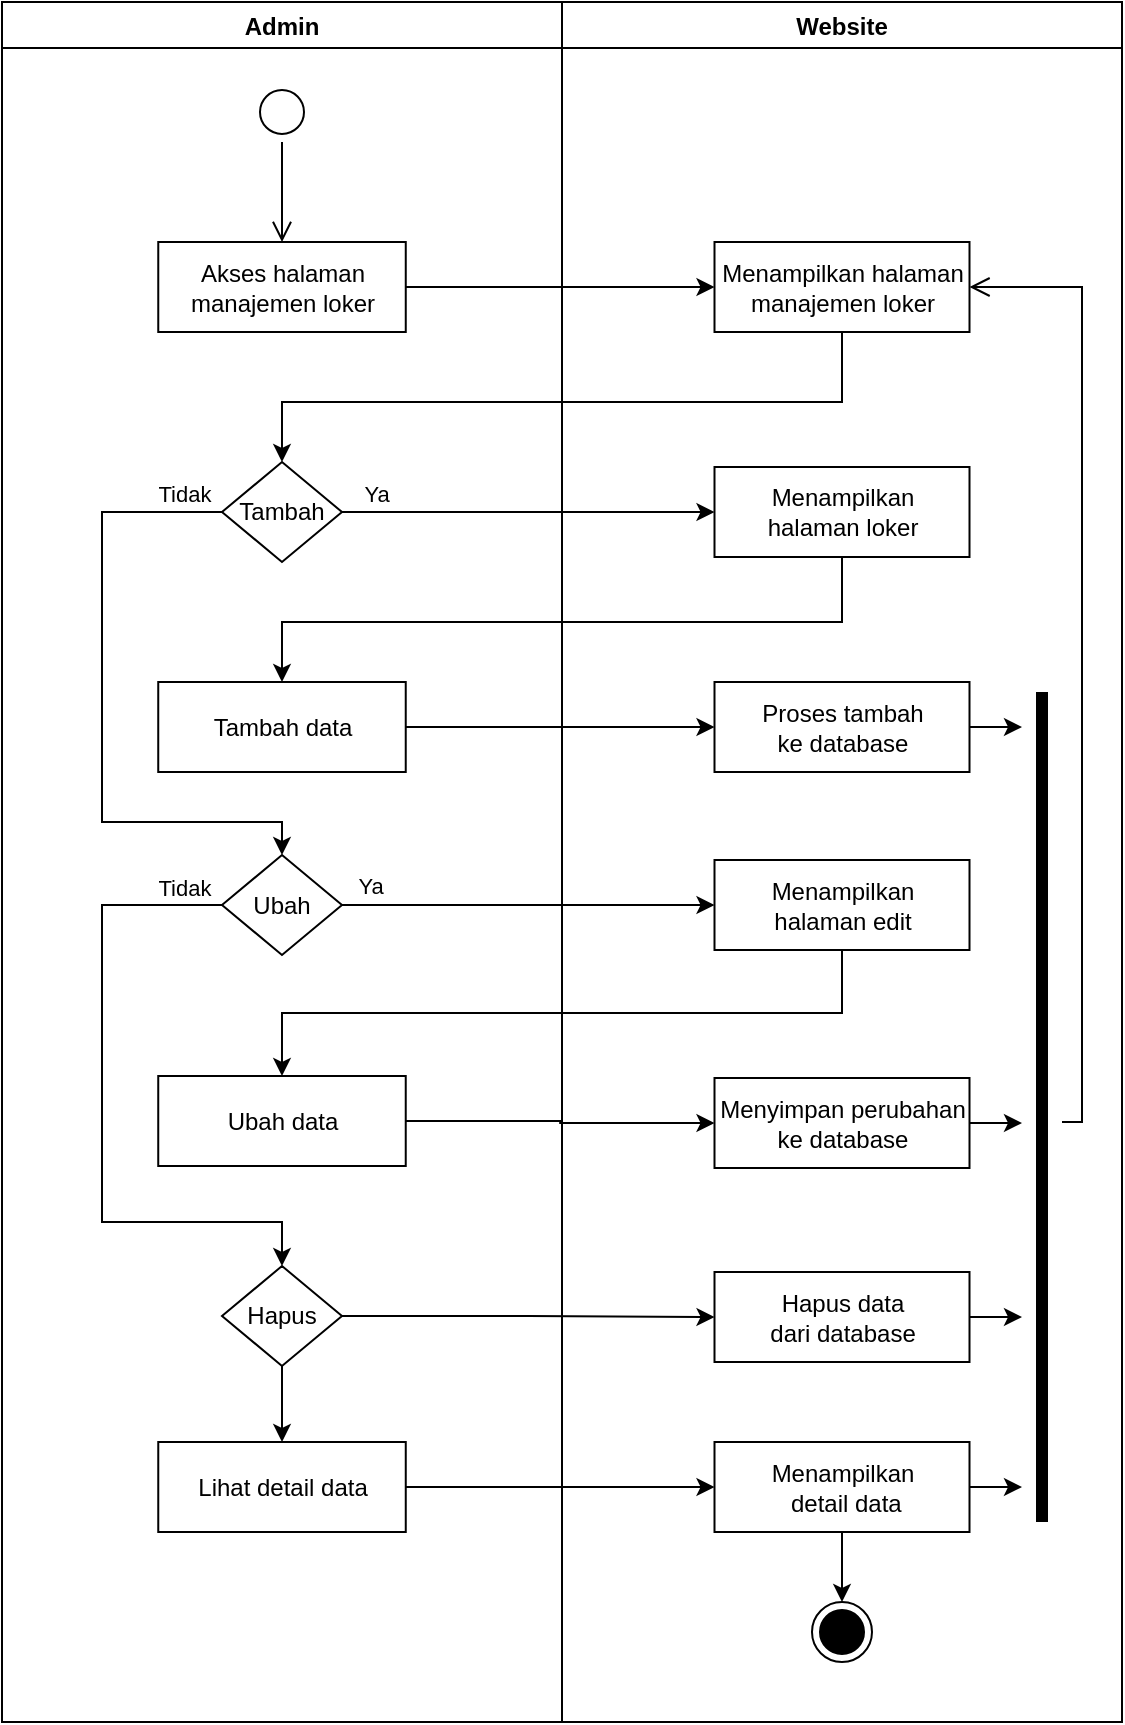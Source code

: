 <mxfile version="20.0.4" type="google"><diagram id="TvVzZO9KWLSqiDoNr_Xy" name="Page-1"><mxGraphModel grid="1" page="1" gridSize="10" guides="1" tooltips="1" connect="1" arrows="1" fold="1" pageScale="1" pageWidth="850" pageHeight="1100" math="0" shadow="0"><root><mxCell id="0"/><mxCell id="1" parent="0"/><mxCell id="JXn32dGrCyCCLClL2ybt-1" value="Website" style="swimlane;fillColor=none;" vertex="1" parent="1"><mxGeometry x="440" y="121" width="280" height="860" as="geometry"/></mxCell><mxCell id="JXn32dGrCyCCLClL2ybt-2" value="Menampilkan halaman&lt;br&gt;manajemen loker" style="html=1;strokeColor=#000000;fillColor=default;" vertex="1" parent="JXn32dGrCyCCLClL2ybt-1"><mxGeometry x="76.25" y="120" width="127.5" height="45" as="geometry"/></mxCell><mxCell id="JXn32dGrCyCCLClL2ybt-3" value="" style="ellipse;html=1;shape=endState;fillColor=#000000;strokeColor=#000000;" vertex="1" parent="JXn32dGrCyCCLClL2ybt-1"><mxGeometry x="125" y="800" width="30" height="30" as="geometry"/></mxCell><mxCell id="JXn32dGrCyCCLClL2ybt-4" value="Menampilkan &lt;br&gt;halaman loker" style="html=1;strokeColor=#000000;fillColor=default;" vertex="1" parent="JXn32dGrCyCCLClL2ybt-1"><mxGeometry x="76.25" y="232.5" width="127.5" height="45" as="geometry"/></mxCell><mxCell id="JXn32dGrCyCCLClL2ybt-5" value="Proses tambah&lt;br&gt;ke database" style="html=1;strokeColor=#000000;fillColor=default;" vertex="1" parent="JXn32dGrCyCCLClL2ybt-1"><mxGeometry x="76.25" y="340" width="127.5" height="45" as="geometry"/></mxCell><mxCell id="JXn32dGrCyCCLClL2ybt-6" value="Menampilkan &lt;br&gt;halaman edit" style="html=1;strokeColor=#000000;fillColor=default;" vertex="1" parent="JXn32dGrCyCCLClL2ybt-1"><mxGeometry x="76.25" y="429" width="127.5" height="45" as="geometry"/></mxCell><mxCell id="JXn32dGrCyCCLClL2ybt-7" value="Menyimpan perubahan&lt;br&gt;ke database" style="html=1;strokeColor=#000000;fillColor=default;" vertex="1" parent="JXn32dGrCyCCLClL2ybt-1"><mxGeometry x="76.25" y="538" width="127.5" height="45" as="geometry"/></mxCell><mxCell id="JXn32dGrCyCCLClL2ybt-8" value="Hapus data&lt;br&gt;dari database" style="html=1;strokeColor=#000000;fillColor=default;" vertex="1" parent="JXn32dGrCyCCLClL2ybt-1"><mxGeometry x="76.25" y="635" width="127.5" height="45" as="geometry"/></mxCell><mxCell id="JXn32dGrCyCCLClL2ybt-9" style="edgeStyle=orthogonalEdgeStyle;rounded=0;orthogonalLoop=1;jettySize=auto;html=1;exitX=0.5;exitY=1;exitDx=0;exitDy=0;entryX=0.5;entryY=0;entryDx=0;entryDy=0;" edge="1" parent="JXn32dGrCyCCLClL2ybt-1" source="JXn32dGrCyCCLClL2ybt-10" target="JXn32dGrCyCCLClL2ybt-3"><mxGeometry relative="1" as="geometry"/></mxCell><mxCell id="JXn32dGrCyCCLClL2ybt-10" value="Menampilkan &lt;br&gt;&amp;nbsp;detail data" style="html=1;strokeColor=#000000;fillColor=default;" vertex="1" parent="JXn32dGrCyCCLClL2ybt-1"><mxGeometry x="76.25" y="720" width="127.5" height="45" as="geometry"/></mxCell><mxCell id="JXn32dGrCyCCLClL2ybt-11" value="" style="shape=line;html=1;strokeWidth=6;strokeColor=#000000;rotation=-90;" vertex="1" parent="JXn32dGrCyCCLClL2ybt-1"><mxGeometry x="32.5" y="547.5" width="415" height="10" as="geometry"/></mxCell><mxCell id="JXn32dGrCyCCLClL2ybt-12" value="" style="edgeStyle=orthogonalEdgeStyle;html=1;verticalAlign=bottom;endArrow=open;endSize=8;strokeColor=#000000;rounded=0;entryX=1;entryY=0.5;entryDx=0;entryDy=0;" edge="1" parent="JXn32dGrCyCCLClL2ybt-1" target="JXn32dGrCyCCLClL2ybt-2"><mxGeometry relative="1" as="geometry"><mxPoint x="350" y="400" as="targetPoint"/><mxPoint x="250" y="560" as="sourcePoint"/><Array as="points"><mxPoint x="260" y="560"/><mxPoint x="260" y="143"/></Array></mxGeometry></mxCell><mxCell id="JXn32dGrCyCCLClL2ybt-13" value="Admin" style="swimlane;fillColor=none;" vertex="1" parent="1"><mxGeometry x="160" y="121" width="280" height="860" as="geometry"/></mxCell><mxCell id="JXn32dGrCyCCLClL2ybt-14" value="" style="ellipse;html=1;shape=startState;fillColor=default;strokeColor=#000000;" vertex="1" parent="JXn32dGrCyCCLClL2ybt-13"><mxGeometry x="125" y="40" width="30" height="30" as="geometry"/></mxCell><mxCell id="JXn32dGrCyCCLClL2ybt-15" value="" style="edgeStyle=orthogonalEdgeStyle;html=1;verticalAlign=bottom;endArrow=open;endSize=8;strokeColor=#000000;rounded=0;" edge="1" parent="JXn32dGrCyCCLClL2ybt-13" source="JXn32dGrCyCCLClL2ybt-14"><mxGeometry relative="1" as="geometry"><mxPoint x="140" y="120" as="targetPoint"/></mxGeometry></mxCell><mxCell id="JXn32dGrCyCCLClL2ybt-16" value="Akses halaman&lt;br&gt;manajemen loker" style="html=1;strokeColor=#000000;fillColor=default;" vertex="1" parent="JXn32dGrCyCCLClL2ybt-13"><mxGeometry x="78.13" y="120" width="123.75" height="45" as="geometry"/></mxCell><mxCell id="JXn32dGrCyCCLClL2ybt-17" style="edgeStyle=orthogonalEdgeStyle;rounded=0;orthogonalLoop=1;jettySize=auto;html=1;exitX=0;exitY=0.5;exitDx=0;exitDy=0;entryX=0.5;entryY=0;entryDx=0;entryDy=0;" edge="1" parent="JXn32dGrCyCCLClL2ybt-13" source="JXn32dGrCyCCLClL2ybt-18" target="JXn32dGrCyCCLClL2ybt-22"><mxGeometry relative="1" as="geometry"><Array as="points"><mxPoint x="50" y="255"/><mxPoint x="50" y="410"/><mxPoint x="140" y="410"/></Array></mxGeometry></mxCell><mxCell id="JXn32dGrCyCCLClL2ybt-18" value="Tambah" style="rhombus;whiteSpace=wrap;html=1;" vertex="1" parent="JXn32dGrCyCCLClL2ybt-13"><mxGeometry x="110" y="230" width="59.99" height="50" as="geometry"/></mxCell><mxCell id="JXn32dGrCyCCLClL2ybt-19" value="Tambah data" style="html=1;strokeColor=#000000;fillColor=default;" vertex="1" parent="JXn32dGrCyCCLClL2ybt-13"><mxGeometry x="78.12" y="340" width="123.75" height="45" as="geometry"/></mxCell><mxCell id="JXn32dGrCyCCLClL2ybt-20" style="edgeStyle=orthogonalEdgeStyle;rounded=0;orthogonalLoop=1;jettySize=auto;html=1;exitX=0;exitY=0.5;exitDx=0;exitDy=0;entryX=0.5;entryY=0;entryDx=0;entryDy=0;" edge="1" parent="JXn32dGrCyCCLClL2ybt-13" source="JXn32dGrCyCCLClL2ybt-22" target="JXn32dGrCyCCLClL2ybt-26"><mxGeometry relative="1" as="geometry"><Array as="points"><mxPoint x="50" y="451"/><mxPoint x="50" y="610"/><mxPoint x="140" y="610"/></Array></mxGeometry></mxCell><mxCell id="JXn32dGrCyCCLClL2ybt-21" value="Tidak" style="edgeLabel;html=1;align=center;verticalAlign=middle;resizable=0;points=[];" connectable="0" vertex="1" parent="JXn32dGrCyCCLClL2ybt-20"><mxGeometry x="-0.881" y="-1" relative="1" as="geometry"><mxPoint y="-8" as="offset"/></mxGeometry></mxCell><mxCell id="JXn32dGrCyCCLClL2ybt-22" value="Ubah" style="rhombus;whiteSpace=wrap;html=1;" vertex="1" parent="JXn32dGrCyCCLClL2ybt-13"><mxGeometry x="110.0" y="426.5" width="59.99" height="50" as="geometry"/></mxCell><mxCell id="JXn32dGrCyCCLClL2ybt-23" value="Tidak" style="edgeLabel;html=1;align=center;verticalAlign=middle;resizable=0;points=[];" connectable="0" vertex="1" parent="JXn32dGrCyCCLClL2ybt-13"><mxGeometry x="188.871" y="253" as="geometry"><mxPoint x="-98" y="-7" as="offset"/></mxGeometry></mxCell><mxCell id="JXn32dGrCyCCLClL2ybt-24" value="Ubah data" style="html=1;strokeColor=#000000;fillColor=default;" vertex="1" parent="JXn32dGrCyCCLClL2ybt-13"><mxGeometry x="78.12" y="537" width="123.75" height="45" as="geometry"/></mxCell><mxCell id="JXn32dGrCyCCLClL2ybt-25" style="edgeStyle=orthogonalEdgeStyle;rounded=0;orthogonalLoop=1;jettySize=auto;html=1;exitX=0.5;exitY=1;exitDx=0;exitDy=0;entryX=0.5;entryY=0;entryDx=0;entryDy=0;" edge="1" parent="JXn32dGrCyCCLClL2ybt-13" source="JXn32dGrCyCCLClL2ybt-26" target="JXn32dGrCyCCLClL2ybt-27"><mxGeometry relative="1" as="geometry"/></mxCell><mxCell id="JXn32dGrCyCCLClL2ybt-26" value="Hapus" style="rhombus;whiteSpace=wrap;html=1;" vertex="1" parent="JXn32dGrCyCCLClL2ybt-13"><mxGeometry x="110" y="632" width="59.99" height="50" as="geometry"/></mxCell><mxCell id="JXn32dGrCyCCLClL2ybt-27" value="Lihat detail data" style="html=1;strokeColor=#000000;fillColor=default;" vertex="1" parent="JXn32dGrCyCCLClL2ybt-13"><mxGeometry x="78.13" y="720" width="123.75" height="45" as="geometry"/></mxCell><mxCell id="JXn32dGrCyCCLClL2ybt-28" style="edgeStyle=orthogonalEdgeStyle;rounded=0;orthogonalLoop=1;jettySize=auto;html=1;exitX=1;exitY=0.5;exitDx=0;exitDy=0;strokeColor=#000000;entryX=0;entryY=0.5;entryDx=0;entryDy=0;" edge="1" parent="1" source="JXn32dGrCyCCLClL2ybt-16" target="JXn32dGrCyCCLClL2ybt-2"><mxGeometry relative="1" as="geometry"><mxPoint x="560" y="186" as="targetPoint"/><Array as="points"><mxPoint x="500" y="264"/><mxPoint x="510" y="264"/></Array></mxGeometry></mxCell><mxCell id="JXn32dGrCyCCLClL2ybt-29" style="edgeStyle=orthogonalEdgeStyle;rounded=0;orthogonalLoop=1;jettySize=auto;html=1;exitX=0.5;exitY=1;exitDx=0;exitDy=0;strokeColor=#000000;entryX=0.5;entryY=0;entryDx=0;entryDy=0;" edge="1" parent="1" source="JXn32dGrCyCCLClL2ybt-2" target="JXn32dGrCyCCLClL2ybt-18"><mxGeometry relative="1" as="geometry"><Array as="points"><mxPoint x="580" y="321"/><mxPoint x="300" y="321"/></Array><mxPoint x="580" y="351" as="targetPoint"/></mxGeometry></mxCell><mxCell id="JXn32dGrCyCCLClL2ybt-30" style="edgeStyle=orthogonalEdgeStyle;rounded=0;orthogonalLoop=1;jettySize=auto;html=1;exitX=1;exitY=0.5;exitDx=0;exitDy=0;entryX=0;entryY=0.5;entryDx=0;entryDy=0;" edge="1" parent="1" source="JXn32dGrCyCCLClL2ybt-18" target="JXn32dGrCyCCLClL2ybt-4"><mxGeometry relative="1" as="geometry"/></mxCell><mxCell id="JXn32dGrCyCCLClL2ybt-31" value="Ya" style="edgeLabel;html=1;align=center;verticalAlign=middle;resizable=0;points=[];" connectable="0" vertex="1" parent="JXn32dGrCyCCLClL2ybt-30"><mxGeometry x="-0.815" y="2" relative="1" as="geometry"><mxPoint y="-7" as="offset"/></mxGeometry></mxCell><mxCell id="JXn32dGrCyCCLClL2ybt-32" style="edgeStyle=orthogonalEdgeStyle;rounded=0;orthogonalLoop=1;jettySize=auto;html=1;exitX=0.5;exitY=1;exitDx=0;exitDy=0;entryX=0.5;entryY=0;entryDx=0;entryDy=0;" edge="1" parent="1" source="JXn32dGrCyCCLClL2ybt-4" target="JXn32dGrCyCCLClL2ybt-19"><mxGeometry relative="1" as="geometry"><Array as="points"><mxPoint x="580" y="431"/><mxPoint x="300" y="431"/></Array></mxGeometry></mxCell><mxCell id="JXn32dGrCyCCLClL2ybt-33" style="edgeStyle=orthogonalEdgeStyle;rounded=0;orthogonalLoop=1;jettySize=auto;html=1;exitX=1;exitY=0.5;exitDx=0;exitDy=0;entryX=0;entryY=0.5;entryDx=0;entryDy=0;" edge="1" parent="1" source="JXn32dGrCyCCLClL2ybt-19" target="JXn32dGrCyCCLClL2ybt-5"><mxGeometry relative="1" as="geometry"/></mxCell><mxCell id="JXn32dGrCyCCLClL2ybt-34" style="edgeStyle=orthogonalEdgeStyle;rounded=0;orthogonalLoop=1;jettySize=auto;html=1;exitX=1;exitY=0.5;exitDx=0;exitDy=0;entryX=0;entryY=0.5;entryDx=0;entryDy=0;" edge="1" parent="1" source="JXn32dGrCyCCLClL2ybt-22" target="JXn32dGrCyCCLClL2ybt-6"><mxGeometry relative="1" as="geometry"/></mxCell><mxCell id="JXn32dGrCyCCLClL2ybt-35" value="Ya" style="edgeLabel;html=1;align=center;verticalAlign=middle;resizable=0;points=[];" connectable="0" vertex="1" parent="JXn32dGrCyCCLClL2ybt-34"><mxGeometry x="-0.853" y="1" relative="1" as="geometry"><mxPoint y="-9" as="offset"/></mxGeometry></mxCell><mxCell id="JXn32dGrCyCCLClL2ybt-36" style="edgeStyle=orthogonalEdgeStyle;rounded=0;orthogonalLoop=1;jettySize=auto;html=1;exitX=0.5;exitY=1;exitDx=0;exitDy=0;entryX=0.5;entryY=0;entryDx=0;entryDy=0;" edge="1" parent="1" source="JXn32dGrCyCCLClL2ybt-6" target="JXn32dGrCyCCLClL2ybt-24"><mxGeometry relative="1" as="geometry"/></mxCell><mxCell id="JXn32dGrCyCCLClL2ybt-37" style="edgeStyle=orthogonalEdgeStyle;rounded=0;orthogonalLoop=1;jettySize=auto;html=1;exitX=1;exitY=0.5;exitDx=0;exitDy=0;entryX=0;entryY=0.5;entryDx=0;entryDy=0;" edge="1" parent="1" source="JXn32dGrCyCCLClL2ybt-24" target="JXn32dGrCyCCLClL2ybt-7"><mxGeometry relative="1" as="geometry"/></mxCell><mxCell id="JXn32dGrCyCCLClL2ybt-38" style="edgeStyle=orthogonalEdgeStyle;rounded=0;orthogonalLoop=1;jettySize=auto;html=1;exitX=1;exitY=0.5;exitDx=0;exitDy=0;entryX=0;entryY=0.5;entryDx=0;entryDy=0;" edge="1" parent="1" source="JXn32dGrCyCCLClL2ybt-26" target="JXn32dGrCyCCLClL2ybt-8"><mxGeometry relative="1" as="geometry"/></mxCell><mxCell id="JXn32dGrCyCCLClL2ybt-39" style="edgeStyle=orthogonalEdgeStyle;rounded=0;orthogonalLoop=1;jettySize=auto;html=1;exitX=1;exitY=0.5;exitDx=0;exitDy=0;entryX=0;entryY=0.5;entryDx=0;entryDy=0;" edge="1" parent="1" source="JXn32dGrCyCCLClL2ybt-27" target="JXn32dGrCyCCLClL2ybt-10"><mxGeometry relative="1" as="geometry"/></mxCell><mxCell id="JXn32dGrCyCCLClL2ybt-40" style="edgeStyle=orthogonalEdgeStyle;rounded=0;orthogonalLoop=1;jettySize=auto;html=1;exitX=1;exitY=0.5;exitDx=0;exitDy=0;" edge="1" parent="1" source="JXn32dGrCyCCLClL2ybt-10"><mxGeometry relative="1" as="geometry"><mxPoint x="670" y="863.333" as="targetPoint"/></mxGeometry></mxCell><mxCell id="JXn32dGrCyCCLClL2ybt-41" style="edgeStyle=orthogonalEdgeStyle;rounded=0;orthogonalLoop=1;jettySize=auto;html=1;exitX=1;exitY=0.5;exitDx=0;exitDy=0;" edge="1" parent="1" source="JXn32dGrCyCCLClL2ybt-8"><mxGeometry relative="1" as="geometry"><mxPoint x="670" y="778.667" as="targetPoint"/></mxGeometry></mxCell><mxCell id="JXn32dGrCyCCLClL2ybt-42" style="edgeStyle=orthogonalEdgeStyle;rounded=0;orthogonalLoop=1;jettySize=auto;html=1;exitX=1;exitY=0.5;exitDx=0;exitDy=0;" edge="1" parent="1" source="JXn32dGrCyCCLClL2ybt-7"><mxGeometry relative="1" as="geometry"><mxPoint x="670" y="681.333" as="targetPoint"/></mxGeometry></mxCell><mxCell id="JXn32dGrCyCCLClL2ybt-43" style="edgeStyle=orthogonalEdgeStyle;rounded=0;orthogonalLoop=1;jettySize=auto;html=1;exitX=1;exitY=0.5;exitDx=0;exitDy=0;" edge="1" parent="1" source="JXn32dGrCyCCLClL2ybt-5"><mxGeometry relative="1" as="geometry"><mxPoint x="670" y="483.333" as="targetPoint"/></mxGeometry></mxCell></root></mxGraphModel></diagram></mxfile>